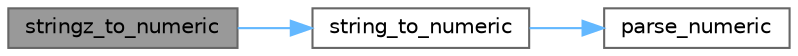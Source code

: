 digraph "stringz_to_numeric"
{
 // LATEX_PDF_SIZE
  bgcolor="transparent";
  edge [fontname=Helvetica,fontsize=10,labelfontname=Helvetica,labelfontsize=10];
  node [fontname=Helvetica,fontsize=10,shape=box,height=0.2,width=0.4];
  rankdir="LR";
  Node1 [id="Node000001",label="stringz_to_numeric",height=0.2,width=0.4,color="gray40", fillcolor="grey60", style="filled", fontcolor="black",tooltip="convert a zero terminated string to NUMERIC"];
  Node1 -> Node2 [id="edge1_Node000001_Node000002",color="steelblue1",style="solid",tooltip=" "];
  Node2 [id="Node000002",label="string_to_numeric",height=0.2,width=0.4,color="grey40", fillcolor="white", style="filled",URL="$a00575.html#ga28c75aff2615032005257af7455ed70d",tooltip="convert a number in string to a TDSNUMERIC"];
  Node2 -> Node3 [id="edge2_Node000002_Node000003",color="steelblue1",style="solid",tooltip=" "];
  Node3 [id="Node000003",label="parse_numeric",height=0.2,width=0.4,color="grey40", fillcolor="white", style="filled",URL="$a00575.html#ga53a19b5da172ff364d01e8f04b97015a",tooltip="Parse a string for numbers."];
}

